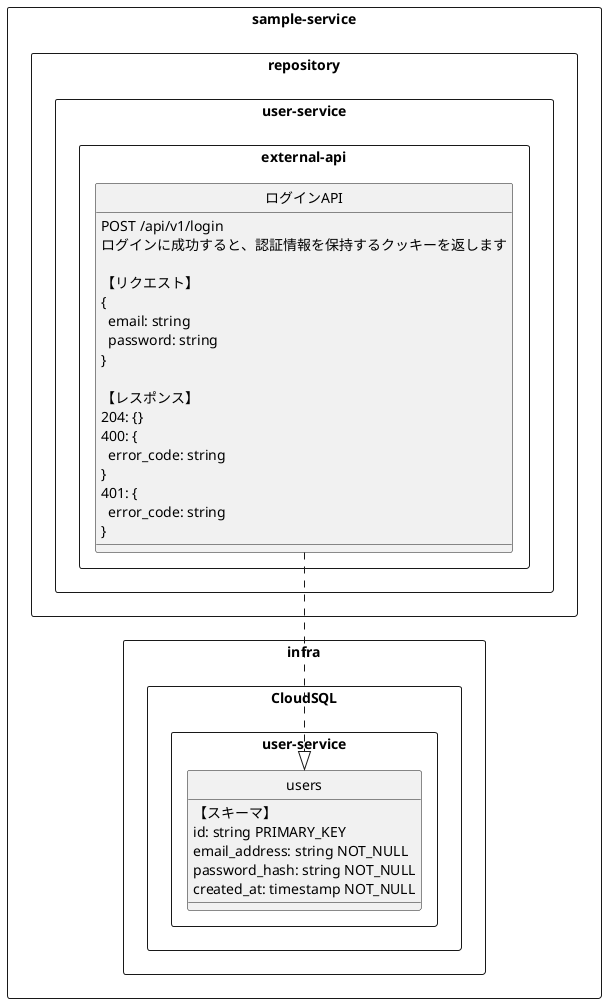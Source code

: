 @startuml
hide circle
rectangle "sample-service" as sample-service {
    rectangle "infra" as sample-service/infra {
        rectangle "CloudSQL" as sample-service/infra/CloudSQL {
            rectangle "user-service" as sample-service/infra/CloudSQL/user-service {
                class "users" as sample-service/infra/CloudSQL/user-service/users {
                    【スキーマ】\nid: string PRIMARY_KEY\nemail_address: string NOT_NULL\npassword_hash: string NOT_NULL\ncreated_at: timestamp NOT_NULL 
                }
            }
        }
    }
    rectangle "repository" as sample-service/repository {
        rectangle "user-service" as sample-service/repository/user-service {
            rectangle "external-api" as sample-service/repository/user-service/external-api {
                class "ログインAPI" as sample-service/repository/user-service/external-api/ログインAPI {
                    POST /api/v1/login\nログインに成功すると、認証情報を保持するクッキーを返します\n\n【リクエスト】\n{\n  email: string\n  password: string\n}\n\n【レスポンス】\n204: {}\n400: {\n  error_code: string\n}\n401: {\n  error_code: string\n}
                }
            }
        }
    }
}
"sample-service/repository/user-service/external-api/ログインAPI" ..|> "sample-service/infra/CloudSQL/user-service/users"
@enduml
